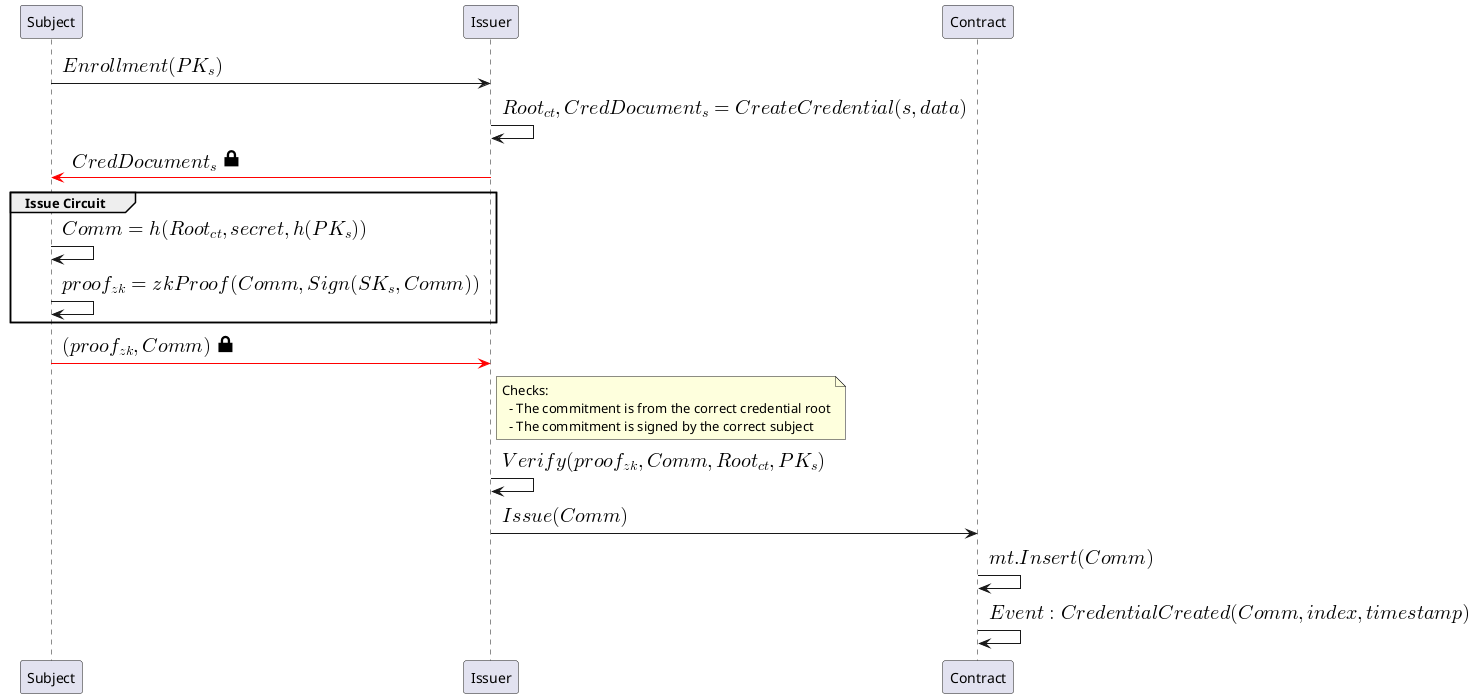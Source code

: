 @startuml (id=Registration)
' == Registration Phase ==
Subject -> Issuer: <latex>Enrollment(PK_{s})</latex>
' Creates a credential as a precise proof (merkle tree) for the subject s
Issuer -> Issuer: <latex>Root_{ct}, CredDocument_{s} = CreateCredential(s, data)</latex>
' Send the credential to the subject over an encrypted channel
Issuer -[#FF0000]> Subject: <latex>CredDocument_{s}</latex><size:28><&lock-locked></size>
' Subject -> Subject: <latex>CheckCredClaims()</latex>
group Issue Circuit
  ' Subject -> Subject: <latex>nullifier = Root_{ct}</latex>
  ' In our case the nullifier is a shared data between the issuer and the subject
  ' TODO: Alternativaly we could hide the nullifier from the issuer while still able to prove
  ' the correcness of the commitment (e.g. h(CRoot + salt)).
  Subject -> Subject: <latex>Comm = h(Root_{ct}, secret, h(PK_{s}))</latex>
  Subject -> Subject: <latex>proof_{zk} = zkProof(Comm, Sign(SK_{s}, Comm))</latex>
end
Subject -[#FF0000]> Issuer : <latex>(proof_{zk}, Comm)</latex><size:28><&lock-locked></size>
note right Issuer
  Checks:
    - The commitment is from the correct credential root
    - The commitment is signed by the correct subject
end note
Issuer -> Issuer: <latex>Verify(proof_{zk}, Comm, Root_{ct}, PK_{s})</latex>
Issuer -> Contract: <latex>Issue(Comm)</latex>

Contract -> Contract: <latex>mt.Insert(Comm)</latex>
Contract -> Contract: <latex>Event:CredentialCreated(Comm, index, timestamp)</latex>
@enduml

@startuml (id=Approval)
' == Approval Phase ==
Subject -> Contract: <latex>CollectCredentialCreatedEvents()</latex>
Contract --> Subject: <latex>events</latex>
Subject -> Subject: <latex>mt = BuildCertTree(events)</latex>
Subject -> Subject: <latex>ct = BuildCredTree(credDocument)</latex>
group Approve Circuit
  Subject -> Subject: <latex>Comm = h(Root_{ct}, secret, h(PK_{s}))</latex>
  Subject -> Subject: <latex>proof_{mt} = MerkleProof(Root_{mt}, Comm)</latex>
  Subject -> Subject: <latex>proof_{zk} = zkProof(Comm, proof_{mt}, sender)</latex>
end
Subject -> Contract: <latex>Approve(proof_{zk}, Root_{mt}, h(Root_{ct}))</latex>
' Attest subject consents with the credential's claims
note right Contract
  Checks:
    - The commitment exists in the contract's merkle tree
    - The credential was not approved already
    - The sender is the creator of the proof
end note
Contract -> Contract: <latex>Verify(proof_{zk}, Root_{mt}, h(Root_{ct}), sender)</latex>
Contract -> Contract: <latex>MarkCredentialAsIssued(h(Root_{ct}))</latex>
Contract -> Contract: <latex>Event:CredentialIssued(sender, h(Root_{ct}), timestamp)</latex>
@enduml

@startuml (id=Revocation)
' == Revocation ==
Issuer -> Contract: <latex>Revoke(h(Root_{ct}), reason)</latex>
Contract -> Contract: <latex>MarkCredentialAsRevoked(h(Root_{ct}))</latex>
Contract -> Contract: <latex>Event:CredentialRevoked(h(Root_{ct}), reason, timestamp)</latex>
@enduml

@startuml (id=PresentationAuth)
' == Presentation: Authenticity Check ==
Verifier -> Subject: <latex>RequestAuthProof()</latex>
Subject -> Contract: <latex>CollectCredentialCreatedEvents()</latex>
Contract --> Subject: <latex>events</latex>
Subject -> Subject: <latex>mt = BuildCertTree(events)</latex>
Subject -> Subject: <latex>ct = BuildCredTree(credDocument)</latex>
group PresentationAuth Circuit
  Subject -> Subject: <latex>Comm = h(Root_{ct}, secret, h(PK_{s}))</latex>
  Subject -> Subject: <latex>proof_{mt} = MerkleProof(Root_{mt}, Comm)</latex>
  Subject -> Subject: <latex>proof_{zk} = zkProof(Comm, proof_{mt}, Sign(SK_{s}, Comm))</latex>
end
Subject -> Verifier: <latex>(proof_{zk}, h(Root_{ct}),  Root_{mt}, PK_{s})</latex>
Verifier -> Contract: <latex>IsKnownRoot(Root_{mt})</latex>
Contract --> Verifier: <latex>true/false</latex>
note right Verifier
  Checks:
    - The subject knows the pre-image of a commitment for the presented credential
    - The credential was issued to him (he has knowledge of the EdDSA private key)
    - The subject consent with the claims in the credential (i.e. signed by the subject)
    - The commitment exists in the contract's merkle tree for the given root (was created by the right issuer => require ENS check!)
    - The credential was not revoked or expired
end note
Verifier -> Contract: <latex>VerifyCredentialStatus(h(Root_{ct}))</latex>
alt #lightgreen Successful case
  Contract --> Verifier: Credential is valid (not revoked or expired)
else #pink Failure
  Contract --> Verifier: Credential is not valid
end
Verifier -> Verifier: <latex>Verify(proof_{zk}, h(Root_{ct}), Root_{mt}, PK_{s})</latex>
@enduml

@startuml (id=PresentationConditionalQuery)
' == Presentation: Credential's Conditional Check ==
' TODO: retrieve credtree schema
Verifier -> Subject: <latex>RequestProofFor(FieldKey, Criterion, OP)</latex>
Subject -> Contract: <latex>CollectCredentialCreatedEvents()</latex>
Contract --> Subject: <latex>events</latex>
Subject -> Subject: <latex>mt = BuildCertTree(events)</latex>
Subject -> Subject: <latex>ct = BuildCredTree(credDocument)</latex>
group QueryCredentialField Circuit
  Subject -> Subject: <latex>Comm = h(Root_{ct}, secret, h(PK_{s}))</latex>
  Subject -> Subject: <latex>proof_{mt} = MerkleProof(Root_{mt}, Comm)</latex>
  Subject -> Subject: <latex>field = h(FieldKey, value, salt)</latex>
  Subject -> Subject: <latex>proof_{ct} = MerkleProof(Root_{ct}, field)</latex>
  Subject -> Subject: <latex>proof_{zk} = zkProof(proof_{mt}, proof_{ct}, FieldKey, Criterion, OP) == 1</latex>
end
Subject -> Verifier: <latex>(proof_{zk}, h(Root_{ct}),  Root_{mt})</latex>
Verifier -> Contract: <latex>IsKnownRoot(Root_{mt})</latex>
Contract --> Verifier: <latex>true/false</latex>
Verifier -> Contract: <latex>VerifyCredentialStatus(h(Root_{ct}))</latex>
alt #lightgreen Successful case
  Contract --> Verifier: Credential is valid (not revoked or expired)
else #pink Failure
  Contract --> Verifier: Credential is not valid
end
Verifier -> Verifier: <latex>Verify(proof_{zk}, h(Root_{ct}), Root_{mt}, FieldKey, Criterion, OP)</latex>
@enduml

@enduml